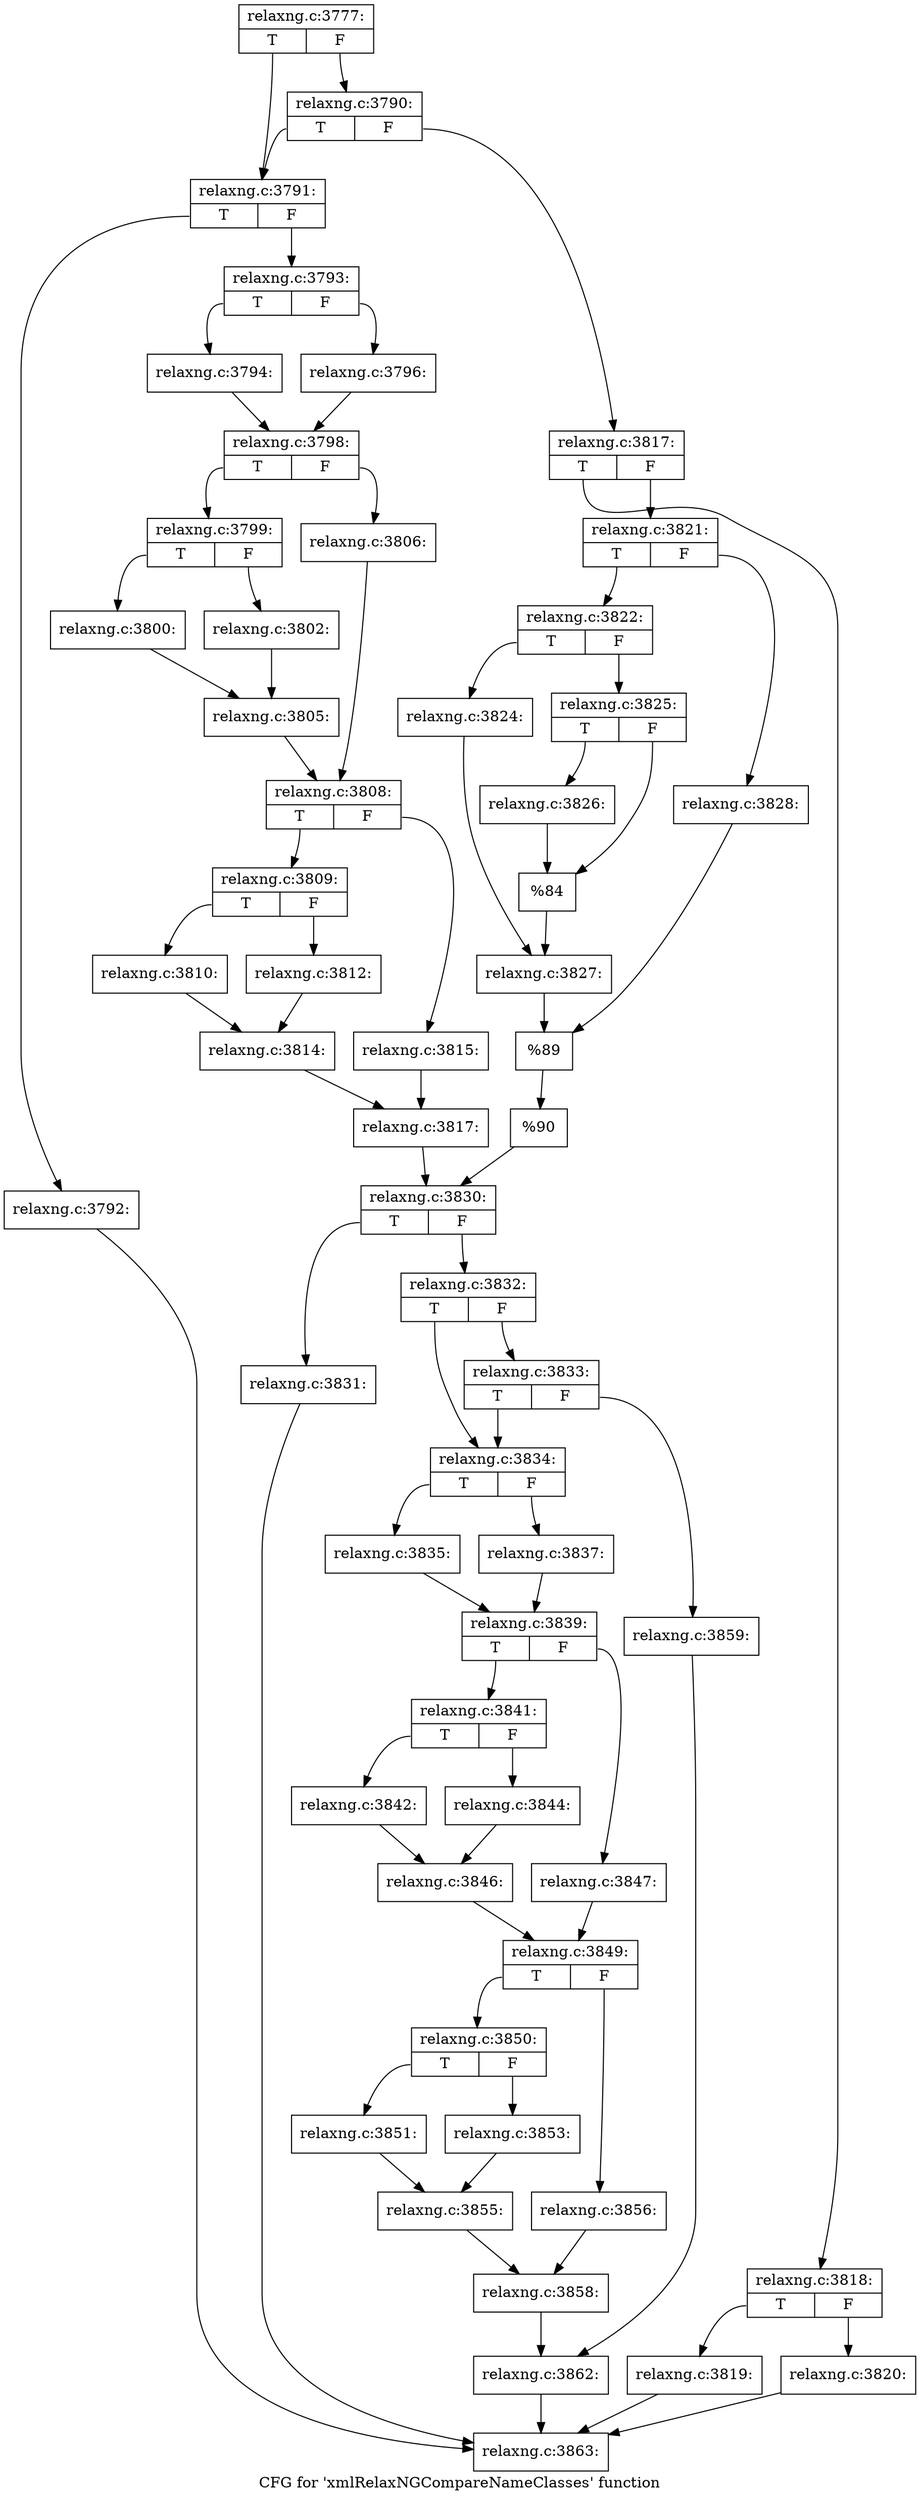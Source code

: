 digraph "CFG for 'xmlRelaxNGCompareNameClasses' function" {
	label="CFG for 'xmlRelaxNGCompareNameClasses' function";

	Node0x3df2550 [shape=record,label="{relaxng.c:3777:|{<s0>T|<s1>F}}"];
	Node0x3df2550:s0 -> Node0x3df4d70;
	Node0x3df2550:s1 -> Node0x3df4e60;
	Node0x3df4e60 [shape=record,label="{relaxng.c:3790:|{<s0>T|<s1>F}}"];
	Node0x3df4e60:s0 -> Node0x3df4d70;
	Node0x3df4e60:s1 -> Node0x3df4e10;
	Node0x3df4d70 [shape=record,label="{relaxng.c:3791:|{<s0>T|<s1>F}}"];
	Node0x3df4d70:s0 -> Node0x3df56b0;
	Node0x3df4d70:s1 -> Node0x3df5700;
	Node0x3df56b0 [shape=record,label="{relaxng.c:3792:}"];
	Node0x3df56b0 -> Node0x3df17b0;
	Node0x3df5700 [shape=record,label="{relaxng.c:3793:|{<s0>T|<s1>F}}"];
	Node0x3df5700:s0 -> Node0x3df5c60;
	Node0x3df5700:s1 -> Node0x3df5d00;
	Node0x3df5c60 [shape=record,label="{relaxng.c:3794:}"];
	Node0x3df5c60 -> Node0x3df5cb0;
	Node0x3df5d00 [shape=record,label="{relaxng.c:3796:}"];
	Node0x3df5d00 -> Node0x3df5cb0;
	Node0x3df5cb0 [shape=record,label="{relaxng.c:3798:|{<s0>T|<s1>F}}"];
	Node0x3df5cb0:s0 -> Node0x3df6a00;
	Node0x3df5cb0:s1 -> Node0x3df6aa0;
	Node0x3df6a00 [shape=record,label="{relaxng.c:3799:|{<s0>T|<s1>F}}"];
	Node0x3df6a00:s0 -> Node0x3df6f90;
	Node0x3df6a00:s1 -> Node0x3df7030;
	Node0x3df6f90 [shape=record,label="{relaxng.c:3800:}"];
	Node0x3df6f90 -> Node0x3df6fe0;
	Node0x3df7030 [shape=record,label="{relaxng.c:3802:}"];
	Node0x3df7030 -> Node0x3df6fe0;
	Node0x3df6fe0 [shape=record,label="{relaxng.c:3805:}"];
	Node0x3df6fe0 -> Node0x3df6a50;
	Node0x3df6aa0 [shape=record,label="{relaxng.c:3806:}"];
	Node0x3df6aa0 -> Node0x3df6a50;
	Node0x3df6a50 [shape=record,label="{relaxng.c:3808:|{<s0>T|<s1>F}}"];
	Node0x3df6a50:s0 -> Node0x3df8360;
	Node0x3df6a50:s1 -> Node0x3df8400;
	Node0x3df8360 [shape=record,label="{relaxng.c:3809:|{<s0>T|<s1>F}}"];
	Node0x3df8360:s0 -> Node0x3df9070;
	Node0x3df8360:s1 -> Node0x3df9260;
	Node0x3df9070 [shape=record,label="{relaxng.c:3810:}"];
	Node0x3df9070 -> Node0x3df9210;
	Node0x3df9260 [shape=record,label="{relaxng.c:3812:}"];
	Node0x3df9260 -> Node0x3df9210;
	Node0x3df9210 [shape=record,label="{relaxng.c:3814:}"];
	Node0x3df9210 -> Node0x3df83b0;
	Node0x3df8400 [shape=record,label="{relaxng.c:3815:}"];
	Node0x3df8400 -> Node0x3df83b0;
	Node0x3df83b0 [shape=record,label="{relaxng.c:3817:}"];
	Node0x3df83b0 -> Node0x3df4dc0;
	Node0x3df4e10 [shape=record,label="{relaxng.c:3817:|{<s0>T|<s1>F}}"];
	Node0x3df4e10:s0 -> Node0x3df9f00;
	Node0x3df4e10:s1 -> Node0x3df9fa0;
	Node0x3df9f00 [shape=record,label="{relaxng.c:3818:|{<s0>T|<s1>F}}"];
	Node0x3df9f00:s0 -> Node0x3dfa410;
	Node0x3df9f00:s1 -> Node0x3dfa460;
	Node0x3dfa410 [shape=record,label="{relaxng.c:3819:}"];
	Node0x3dfa410 -> Node0x3df17b0;
	Node0x3dfa460 [shape=record,label="{relaxng.c:3820:}"];
	Node0x3dfa460 -> Node0x3df17b0;
	Node0x3df9fa0 [shape=record,label="{relaxng.c:3821:|{<s0>T|<s1>F}}"];
	Node0x3df9fa0:s0 -> Node0x3dfab50;
	Node0x3df9fa0:s1 -> Node0x3dfabf0;
	Node0x3dfab50 [shape=record,label="{relaxng.c:3822:|{<s0>T|<s1>F}}"];
	Node0x3dfab50:s0 -> Node0x3dfb400;
	Node0x3dfab50:s1 -> Node0x3dfb4a0;
	Node0x3dfb400 [shape=record,label="{relaxng.c:3824:}"];
	Node0x3dfb400 -> Node0x3dfb450;
	Node0x3dfb4a0 [shape=record,label="{relaxng.c:3825:|{<s0>T|<s1>F}}"];
	Node0x3dfb4a0:s0 -> Node0x3dfb8c0;
	Node0x3dfb4a0:s1 -> Node0x3dfb910;
	Node0x3dfb8c0 [shape=record,label="{relaxng.c:3826:}"];
	Node0x3dfb8c0 -> Node0x3dfb910;
	Node0x3dfb910 [shape=record,label="{%84}"];
	Node0x3dfb910 -> Node0x3dfb450;
	Node0x3dfb450 [shape=record,label="{relaxng.c:3827:}"];
	Node0x3dfb450 -> Node0x3dfaba0;
	Node0x3dfabf0 [shape=record,label="{relaxng.c:3828:}"];
	Node0x3dfabf0 -> Node0x3dfaba0;
	Node0x3dfaba0 [shape=record,label="{%89}"];
	Node0x3dfaba0 -> Node0x3df9f50;
	Node0x3df9f50 [shape=record,label="{%90}"];
	Node0x3df9f50 -> Node0x3df4dc0;
	Node0x3df4dc0 [shape=record,label="{relaxng.c:3830:|{<s0>T|<s1>F}}"];
	Node0x3df4dc0:s0 -> Node0x3dfc830;
	Node0x3df4dc0:s1 -> Node0x3dfc880;
	Node0x3dfc830 [shape=record,label="{relaxng.c:3831:}"];
	Node0x3dfc830 -> Node0x3df17b0;
	Node0x3dfc880 [shape=record,label="{relaxng.c:3832:|{<s0>T|<s1>F}}"];
	Node0x3dfc880:s0 -> Node0x3dfcd30;
	Node0x3dfc880:s1 -> Node0x3dfce20;
	Node0x3dfce20 [shape=record,label="{relaxng.c:3833:|{<s0>T|<s1>F}}"];
	Node0x3dfce20:s0 -> Node0x3dfcd30;
	Node0x3dfce20:s1 -> Node0x3dfcdd0;
	Node0x3dfcd30 [shape=record,label="{relaxng.c:3834:|{<s0>T|<s1>F}}"];
	Node0x3dfcd30:s0 -> Node0x3dfd5f0;
	Node0x3dfcd30:s1 -> Node0x3dfd690;
	Node0x3dfd5f0 [shape=record,label="{relaxng.c:3835:}"];
	Node0x3dfd5f0 -> Node0x3dfd640;
	Node0x3dfd690 [shape=record,label="{relaxng.c:3837:}"];
	Node0x3dfd690 -> Node0x3dfd640;
	Node0x3dfd640 [shape=record,label="{relaxng.c:3839:|{<s0>T|<s1>F}}"];
	Node0x3dfd640:s0 -> Node0x3dfe3e0;
	Node0x3dfd640:s1 -> Node0x3dfe480;
	Node0x3dfe3e0 [shape=record,label="{relaxng.c:3841:|{<s0>T|<s1>F}}"];
	Node0x3dfe3e0:s0 -> Node0x3dfe970;
	Node0x3dfe3e0:s1 -> Node0x3dfea10;
	Node0x3dfe970 [shape=record,label="{relaxng.c:3842:}"];
	Node0x3dfe970 -> Node0x3dfe9c0;
	Node0x3dfea10 [shape=record,label="{relaxng.c:3844:}"];
	Node0x3dfea10 -> Node0x3dfe9c0;
	Node0x3dfe9c0 [shape=record,label="{relaxng.c:3846:}"];
	Node0x3dfe9c0 -> Node0x3dfe430;
	Node0x3dfe480 [shape=record,label="{relaxng.c:3847:}"];
	Node0x3dfe480 -> Node0x3dfe430;
	Node0x3dfe430 [shape=record,label="{relaxng.c:3849:|{<s0>T|<s1>F}}"];
	Node0x3dfe430:s0 -> Node0x3dffb90;
	Node0x3dfe430:s1 -> Node0x3dffc30;
	Node0x3dffb90 [shape=record,label="{relaxng.c:3850:|{<s0>T|<s1>F}}"];
	Node0x3dffb90:s0 -> Node0x3e000e0;
	Node0x3dffb90:s1 -> Node0x3e00180;
	Node0x3e000e0 [shape=record,label="{relaxng.c:3851:}"];
	Node0x3e000e0 -> Node0x3e00130;
	Node0x3e00180 [shape=record,label="{relaxng.c:3853:}"];
	Node0x3e00180 -> Node0x3e00130;
	Node0x3e00130 [shape=record,label="{relaxng.c:3855:}"];
	Node0x3e00130 -> Node0x3dffbe0;
	Node0x3dffc30 [shape=record,label="{relaxng.c:3856:}"];
	Node0x3dffc30 -> Node0x3dffbe0;
	Node0x3dffbe0 [shape=record,label="{relaxng.c:3858:}"];
	Node0x3dffbe0 -> Node0x3dfcd80;
	Node0x3dfcdd0 [shape=record,label="{relaxng.c:3859:}"];
	Node0x3dfcdd0 -> Node0x3dfcd80;
	Node0x3dfcd80 [shape=record,label="{relaxng.c:3862:}"];
	Node0x3dfcd80 -> Node0x3df17b0;
	Node0x3df17b0 [shape=record,label="{relaxng.c:3863:}"];
}
